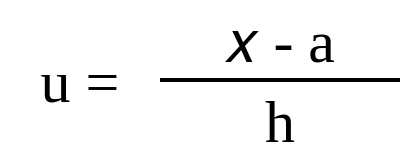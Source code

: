 <mxfile version="21.2.8" type="device">
  <diagram name="Page-1" id="A8Xz9dPlOfeLtD28lW7g">
    <mxGraphModel dx="909" dy="692" grid="1" gridSize="10" guides="1" tooltips="1" connect="1" arrows="1" fold="1" page="1" pageScale="1" pageWidth="827" pageHeight="1169" math="0" shadow="0">
      <root>
        <mxCell id="0" />
        <mxCell id="1" parent="0" />
        <mxCell id="CuldGSnMmpijeKUYHdOZ-1" value="u =" style="rounded=0;whiteSpace=wrap;html=1;fillColor=none;fontSize=30;fontFamily=Ubuntu Mono;strokeWidth=3;strokeColor=none;" vertex="1" parent="1">
          <mxGeometry x="240" y="300" width="80" height="40" as="geometry" />
        </mxCell>
        <mxCell id="CuldGSnMmpijeKUYHdOZ-2" value="𝑥 - a" style="rounded=0;whiteSpace=wrap;html=1;fillColor=none;fontSize=30;fontFamily=Ubuntu Mono;strokeWidth=3;strokeColor=none;" vertex="1" parent="1">
          <mxGeometry x="320" y="280" width="120" height="40" as="geometry" />
        </mxCell>
        <mxCell id="CuldGSnMmpijeKUYHdOZ-3" value="h" style="rounded=0;whiteSpace=wrap;html=1;fillColor=none;fontSize=30;fontFamily=Ubuntu Mono;strokeWidth=3;strokeColor=none;" vertex="1" parent="1">
          <mxGeometry x="320" y="320" width="120" height="40" as="geometry" />
        </mxCell>
        <mxCell id="CuldGSnMmpijeKUYHdOZ-4" value="" style="endArrow=none;html=1;rounded=0;exitX=1;exitY=0.5;exitDx=0;exitDy=0;strokeWidth=2;" edge="1" parent="1" source="CuldGSnMmpijeKUYHdOZ-1">
          <mxGeometry width="50" height="50" relative="1" as="geometry">
            <mxPoint x="470" y="370" as="sourcePoint" />
            <mxPoint x="440" y="320" as="targetPoint" />
          </mxGeometry>
        </mxCell>
      </root>
    </mxGraphModel>
  </diagram>
</mxfile>
